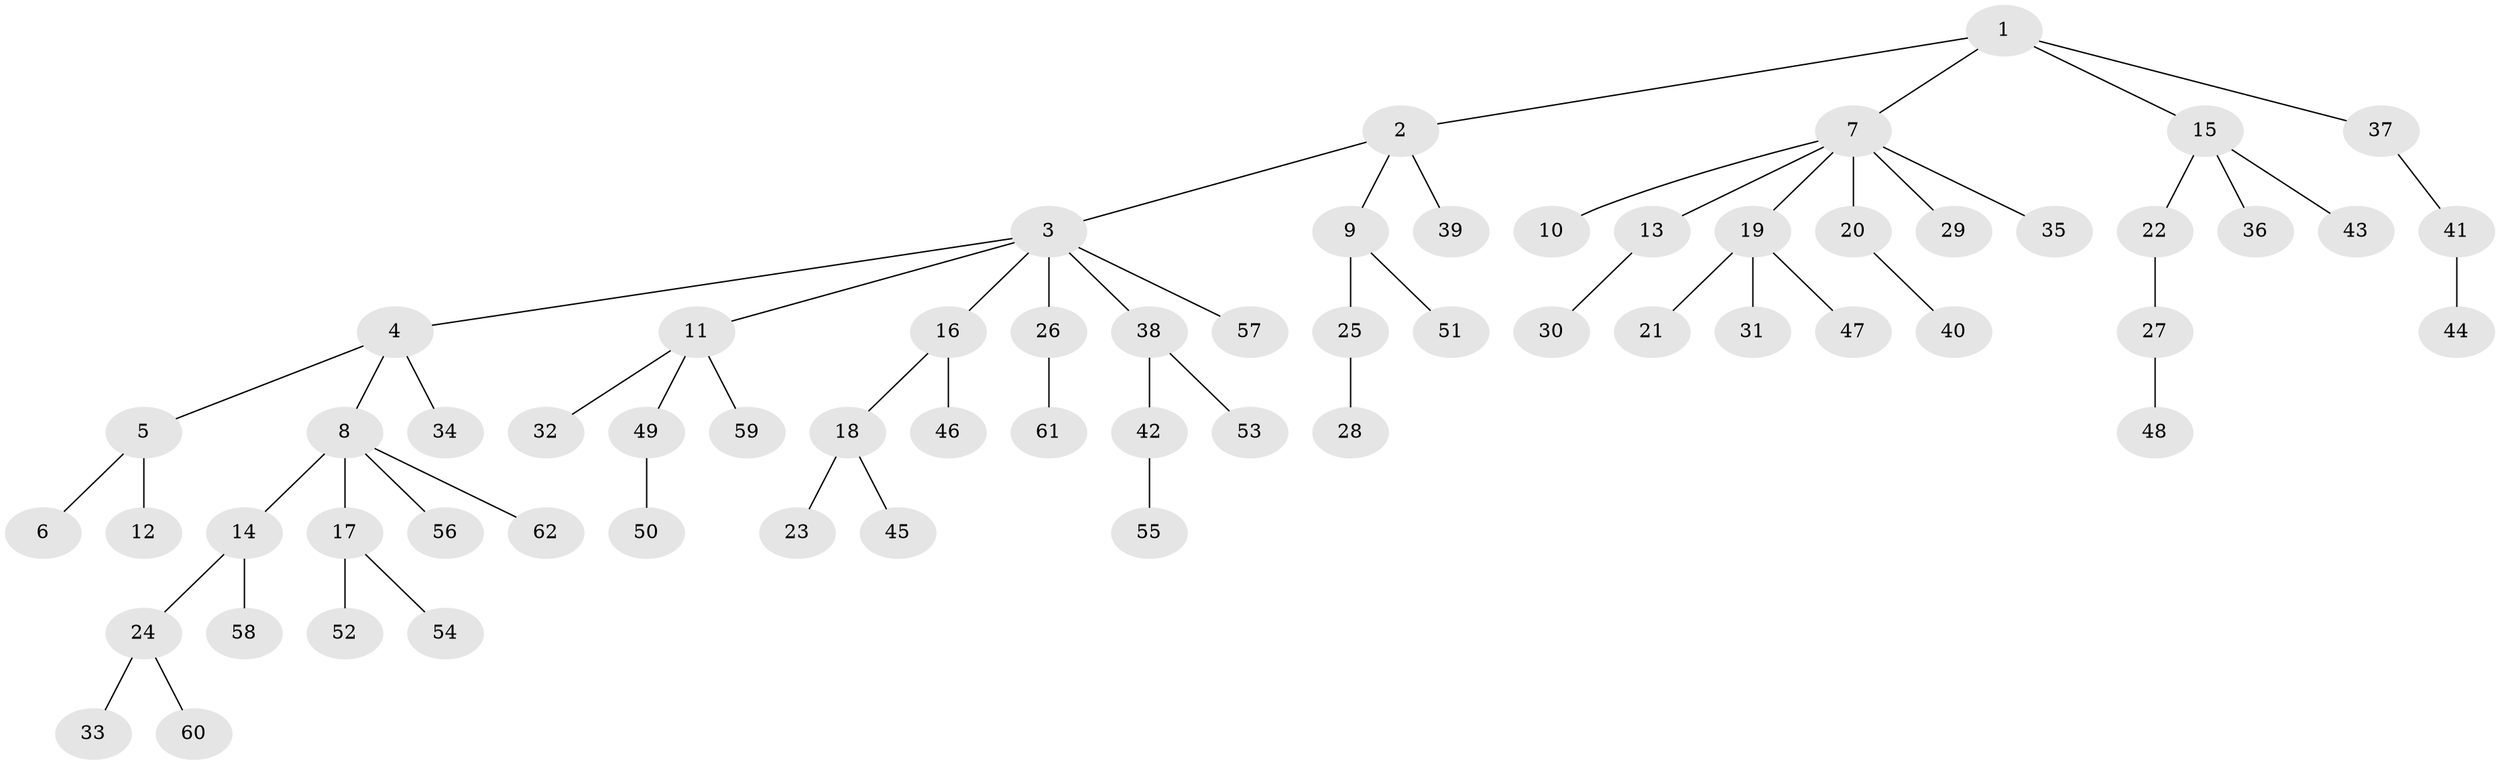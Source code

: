 // Generated by graph-tools (version 1.1) at 2025/15/03/09/25 04:15:39]
// undirected, 62 vertices, 61 edges
graph export_dot {
graph [start="1"]
  node [color=gray90,style=filled];
  1;
  2;
  3;
  4;
  5;
  6;
  7;
  8;
  9;
  10;
  11;
  12;
  13;
  14;
  15;
  16;
  17;
  18;
  19;
  20;
  21;
  22;
  23;
  24;
  25;
  26;
  27;
  28;
  29;
  30;
  31;
  32;
  33;
  34;
  35;
  36;
  37;
  38;
  39;
  40;
  41;
  42;
  43;
  44;
  45;
  46;
  47;
  48;
  49;
  50;
  51;
  52;
  53;
  54;
  55;
  56;
  57;
  58;
  59;
  60;
  61;
  62;
  1 -- 2;
  1 -- 7;
  1 -- 15;
  1 -- 37;
  2 -- 3;
  2 -- 9;
  2 -- 39;
  3 -- 4;
  3 -- 11;
  3 -- 16;
  3 -- 26;
  3 -- 38;
  3 -- 57;
  4 -- 5;
  4 -- 8;
  4 -- 34;
  5 -- 6;
  5 -- 12;
  7 -- 10;
  7 -- 13;
  7 -- 19;
  7 -- 20;
  7 -- 29;
  7 -- 35;
  8 -- 14;
  8 -- 17;
  8 -- 56;
  8 -- 62;
  9 -- 25;
  9 -- 51;
  11 -- 32;
  11 -- 49;
  11 -- 59;
  13 -- 30;
  14 -- 24;
  14 -- 58;
  15 -- 22;
  15 -- 36;
  15 -- 43;
  16 -- 18;
  16 -- 46;
  17 -- 52;
  17 -- 54;
  18 -- 23;
  18 -- 45;
  19 -- 21;
  19 -- 31;
  19 -- 47;
  20 -- 40;
  22 -- 27;
  24 -- 33;
  24 -- 60;
  25 -- 28;
  26 -- 61;
  27 -- 48;
  37 -- 41;
  38 -- 42;
  38 -- 53;
  41 -- 44;
  42 -- 55;
  49 -- 50;
}
